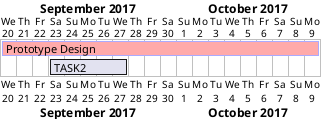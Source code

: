 @startgantt
Project starts at the 20th of september 2017
' Project starts the 20th of september 2017
' Project starts at 2017-09-20
' Project starts 2017-09-20
[Prototype Design] as [TASK1] lasts 20 days
[TASK1] is colored in #FFAAAA/#AAAAFF
[TASK2] starts at D+3 and lasts 5 days
@endgantt